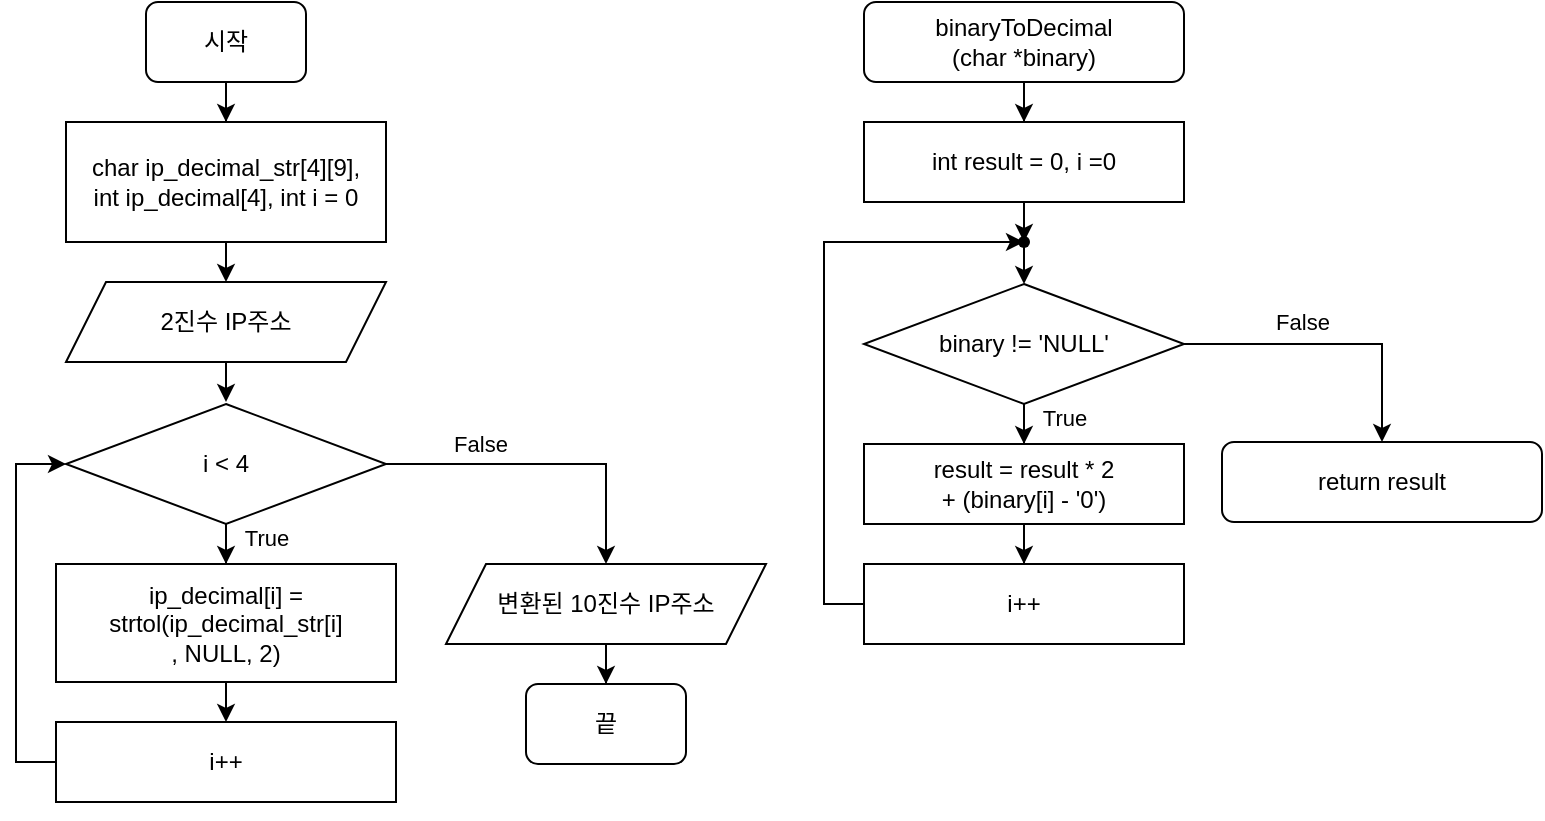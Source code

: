 <mxfile version="26.2.14">
  <diagram name="페이지-1" id="BuyM0IUo5tTknzdK7hS_">
    <mxGraphModel dx="793" dy="1070" grid="1" gridSize="10" guides="1" tooltips="1" connect="1" arrows="1" fold="1" page="1" pageScale="1" pageWidth="827" pageHeight="1169" math="0" shadow="0">
      <root>
        <mxCell id="0" />
        <mxCell id="1" parent="0" />
        <mxCell id="u2DwO2f_TJGbcGotMEJf-3" style="edgeStyle=orthogonalEdgeStyle;rounded=0;orthogonalLoop=1;jettySize=auto;html=1;" edge="1" parent="1" source="u2DwO2f_TJGbcGotMEJf-1" target="u2DwO2f_TJGbcGotMEJf-2">
          <mxGeometry relative="1" as="geometry" />
        </mxCell>
        <mxCell id="u2DwO2f_TJGbcGotMEJf-1" value="시작" style="rounded=1;whiteSpace=wrap;html=1;" vertex="1" parent="1">
          <mxGeometry x="95" y="20" width="80" height="40" as="geometry" />
        </mxCell>
        <mxCell id="u2DwO2f_TJGbcGotMEJf-5" value="" style="edgeStyle=orthogonalEdgeStyle;rounded=0;orthogonalLoop=1;jettySize=auto;html=1;" edge="1" parent="1">
          <mxGeometry relative="1" as="geometry">
            <mxPoint x="135" y="140" as="sourcePoint" />
            <mxPoint x="135" y="160" as="targetPoint" />
          </mxGeometry>
        </mxCell>
        <mxCell id="u2DwO2f_TJGbcGotMEJf-2" value="char ip_decimal_str[4][9],&lt;div&gt;int ip_decimal[4], int i = 0&lt;/div&gt;" style="rounded=0;whiteSpace=wrap;html=1;" vertex="1" parent="1">
          <mxGeometry x="55" y="80" width="160" height="60" as="geometry" />
        </mxCell>
        <mxCell id="u2DwO2f_TJGbcGotMEJf-7" style="edgeStyle=orthogonalEdgeStyle;rounded=0;orthogonalLoop=1;jettySize=auto;html=1;entryX=0.5;entryY=0;entryDx=0;entryDy=0;" edge="1" parent="1" source="u2DwO2f_TJGbcGotMEJf-4">
          <mxGeometry relative="1" as="geometry">
            <mxPoint x="135" y="220" as="targetPoint" />
          </mxGeometry>
        </mxCell>
        <mxCell id="u2DwO2f_TJGbcGotMEJf-4" value="2진수 IP주소" style="shape=parallelogram;perimeter=parallelogramPerimeter;whiteSpace=wrap;html=1;fixedSize=1;" vertex="1" parent="1">
          <mxGeometry x="55" y="160" width="160" height="40" as="geometry" />
        </mxCell>
        <mxCell id="u2DwO2f_TJGbcGotMEJf-11" style="edgeStyle=orthogonalEdgeStyle;rounded=0;orthogonalLoop=1;jettySize=auto;html=1;entryX=0.5;entryY=0;entryDx=0;entryDy=0;" edge="1" parent="1" source="u2DwO2f_TJGbcGotMEJf-8" target="u2DwO2f_TJGbcGotMEJf-10">
          <mxGeometry relative="1" as="geometry" />
        </mxCell>
        <mxCell id="u2DwO2f_TJGbcGotMEJf-17" value="True" style="edgeLabel;html=1;align=center;verticalAlign=middle;resizable=0;points=[];" vertex="1" connectable="0" parent="u2DwO2f_TJGbcGotMEJf-11">
          <mxGeometry x="0.561" y="1" relative="1" as="geometry">
            <mxPoint x="19" as="offset" />
          </mxGeometry>
        </mxCell>
        <mxCell id="u2DwO2f_TJGbcGotMEJf-19" style="edgeStyle=orthogonalEdgeStyle;rounded=0;orthogonalLoop=1;jettySize=auto;html=1;exitX=1;exitY=0.5;exitDx=0;exitDy=0;entryX=0.5;entryY=0;entryDx=0;entryDy=0;" edge="1" parent="1" source="u2DwO2f_TJGbcGotMEJf-8" target="u2DwO2f_TJGbcGotMEJf-18">
          <mxGeometry relative="1" as="geometry" />
        </mxCell>
        <mxCell id="u2DwO2f_TJGbcGotMEJf-22" value="False" style="edgeLabel;html=1;align=center;verticalAlign=middle;resizable=0;points=[];" vertex="1" connectable="0" parent="u2DwO2f_TJGbcGotMEJf-19">
          <mxGeometry x="-0.419" y="-4" relative="1" as="geometry">
            <mxPoint y="-14" as="offset" />
          </mxGeometry>
        </mxCell>
        <mxCell id="u2DwO2f_TJGbcGotMEJf-8" value="i &amp;lt; 4" style="rhombus;whiteSpace=wrap;html=1;" vertex="1" parent="1">
          <mxGeometry x="55" y="221" width="160" height="60" as="geometry" />
        </mxCell>
        <mxCell id="u2DwO2f_TJGbcGotMEJf-13" style="edgeStyle=orthogonalEdgeStyle;rounded=0;orthogonalLoop=1;jettySize=auto;html=1;entryX=0.5;entryY=0;entryDx=0;entryDy=0;" edge="1" parent="1" source="u2DwO2f_TJGbcGotMEJf-10">
          <mxGeometry relative="1" as="geometry">
            <mxPoint x="135" y="380" as="targetPoint" />
          </mxGeometry>
        </mxCell>
        <mxCell id="u2DwO2f_TJGbcGotMEJf-10" value="ip_decimal[i] =&lt;div&gt;strtol(ip_decimal_str[i]&lt;/div&gt;&lt;div&gt;, NULL, 2)&lt;/div&gt;" style="rounded=0;whiteSpace=wrap;html=1;" vertex="1" parent="1">
          <mxGeometry x="50" y="301" width="170" height="59" as="geometry" />
        </mxCell>
        <mxCell id="u2DwO2f_TJGbcGotMEJf-15" style="edgeStyle=orthogonalEdgeStyle;rounded=0;orthogonalLoop=1;jettySize=auto;html=1;" edge="1" parent="1" target="u2DwO2f_TJGbcGotMEJf-14">
          <mxGeometry relative="1" as="geometry">
            <mxPoint x="135" y="420" as="sourcePoint" />
          </mxGeometry>
        </mxCell>
        <mxCell id="u2DwO2f_TJGbcGotMEJf-16" style="edgeStyle=orthogonalEdgeStyle;rounded=0;orthogonalLoop=1;jettySize=auto;html=1;entryX=0;entryY=0.5;entryDx=0;entryDy=0;exitX=0;exitY=0.5;exitDx=0;exitDy=0;" edge="1" parent="1" source="u2DwO2f_TJGbcGotMEJf-14" target="u2DwO2f_TJGbcGotMEJf-8">
          <mxGeometry relative="1" as="geometry">
            <mxPoint x="5" y="251" as="targetPoint" />
            <Array as="points">
              <mxPoint x="30" y="400" />
              <mxPoint x="30" y="251" />
            </Array>
          </mxGeometry>
        </mxCell>
        <mxCell id="u2DwO2f_TJGbcGotMEJf-14" value="i++" style="rounded=0;whiteSpace=wrap;html=1;" vertex="1" parent="1">
          <mxGeometry x="50" y="380" width="170" height="40" as="geometry" />
        </mxCell>
        <mxCell id="u2DwO2f_TJGbcGotMEJf-21" style="edgeStyle=orthogonalEdgeStyle;rounded=0;orthogonalLoop=1;jettySize=auto;html=1;entryX=0.5;entryY=0;entryDx=0;entryDy=0;" edge="1" parent="1" source="u2DwO2f_TJGbcGotMEJf-18" target="u2DwO2f_TJGbcGotMEJf-20">
          <mxGeometry relative="1" as="geometry" />
        </mxCell>
        <mxCell id="u2DwO2f_TJGbcGotMEJf-18" value="변환된 10진수 IP주소" style="shape=parallelogram;perimeter=parallelogramPerimeter;whiteSpace=wrap;html=1;fixedSize=1;" vertex="1" parent="1">
          <mxGeometry x="245" y="301" width="160" height="40" as="geometry" />
        </mxCell>
        <mxCell id="u2DwO2f_TJGbcGotMEJf-20" value="끝" style="rounded=1;whiteSpace=wrap;html=1;" vertex="1" parent="1">
          <mxGeometry x="285" y="361" width="80" height="40" as="geometry" />
        </mxCell>
        <mxCell id="u2DwO2f_TJGbcGotMEJf-26" style="edgeStyle=orthogonalEdgeStyle;rounded=0;orthogonalLoop=1;jettySize=auto;html=1;entryX=0.5;entryY=0;entryDx=0;entryDy=0;" edge="1" parent="1" source="u2DwO2f_TJGbcGotMEJf-23" target="u2DwO2f_TJGbcGotMEJf-24">
          <mxGeometry relative="1" as="geometry" />
        </mxCell>
        <mxCell id="u2DwO2f_TJGbcGotMEJf-23" value="binaryToDecimal&lt;div&gt;(char *binary)&lt;/div&gt;" style="rounded=1;whiteSpace=wrap;html=1;" vertex="1" parent="1">
          <mxGeometry x="454" y="20" width="160" height="40" as="geometry" />
        </mxCell>
        <mxCell id="u2DwO2f_TJGbcGotMEJf-28" style="edgeStyle=orthogonalEdgeStyle;rounded=0;orthogonalLoop=1;jettySize=auto;html=1;entryX=0.5;entryY=0;entryDx=0;entryDy=0;" edge="1" parent="1" source="u2DwO2f_TJGbcGotMEJf-35" target="u2DwO2f_TJGbcGotMEJf-27">
          <mxGeometry relative="1" as="geometry" />
        </mxCell>
        <mxCell id="u2DwO2f_TJGbcGotMEJf-37" style="edgeStyle=orthogonalEdgeStyle;rounded=0;orthogonalLoop=1;jettySize=auto;html=1;" edge="1" parent="1" source="u2DwO2f_TJGbcGotMEJf-24" target="u2DwO2f_TJGbcGotMEJf-35">
          <mxGeometry relative="1" as="geometry" />
        </mxCell>
        <mxCell id="u2DwO2f_TJGbcGotMEJf-24" value="int result = 0, i =0" style="rounded=0;whiteSpace=wrap;html=1;" vertex="1" parent="1">
          <mxGeometry x="454" y="80" width="160" height="40" as="geometry" />
        </mxCell>
        <mxCell id="u2DwO2f_TJGbcGotMEJf-31" style="edgeStyle=orthogonalEdgeStyle;rounded=0;orthogonalLoop=1;jettySize=auto;html=1;entryX=0.5;entryY=0;entryDx=0;entryDy=0;" edge="1" parent="1" source="u2DwO2f_TJGbcGotMEJf-27" target="u2DwO2f_TJGbcGotMEJf-30">
          <mxGeometry relative="1" as="geometry" />
        </mxCell>
        <mxCell id="u2DwO2f_TJGbcGotMEJf-34" value="True" style="edgeLabel;html=1;align=center;verticalAlign=middle;resizable=0;points=[];" vertex="1" connectable="0" parent="u2DwO2f_TJGbcGotMEJf-31">
          <mxGeometry x="0.567" y="2" relative="1" as="geometry">
            <mxPoint x="18" as="offset" />
          </mxGeometry>
        </mxCell>
        <mxCell id="u2DwO2f_TJGbcGotMEJf-42" value="False" style="edgeStyle=orthogonalEdgeStyle;rounded=0;orthogonalLoop=1;jettySize=auto;html=1;exitX=1;exitY=0.5;exitDx=0;exitDy=0;entryX=0.5;entryY=0;entryDx=0;entryDy=0;" edge="1" parent="1" source="u2DwO2f_TJGbcGotMEJf-27" target="u2DwO2f_TJGbcGotMEJf-41">
          <mxGeometry x="-0.203" y="11" relative="1" as="geometry">
            <mxPoint as="offset" />
          </mxGeometry>
        </mxCell>
        <mxCell id="u2DwO2f_TJGbcGotMEJf-27" value="binary != &#39;NULL&#39;" style="rhombus;whiteSpace=wrap;html=1;" vertex="1" parent="1">
          <mxGeometry x="454" y="161" width="160" height="60" as="geometry" />
        </mxCell>
        <mxCell id="u2DwO2f_TJGbcGotMEJf-33" style="edgeStyle=orthogonalEdgeStyle;rounded=0;orthogonalLoop=1;jettySize=auto;html=1;entryX=0.5;entryY=0;entryDx=0;entryDy=0;" edge="1" parent="1" source="u2DwO2f_TJGbcGotMEJf-30" target="u2DwO2f_TJGbcGotMEJf-32">
          <mxGeometry relative="1" as="geometry" />
        </mxCell>
        <mxCell id="u2DwO2f_TJGbcGotMEJf-30" value="result = result * 2&lt;div&gt;+ (binary[i] - &#39;0&#39;)&lt;/div&gt;" style="rounded=0;whiteSpace=wrap;html=1;" vertex="1" parent="1">
          <mxGeometry x="454" y="241" width="160" height="40" as="geometry" />
        </mxCell>
        <mxCell id="u2DwO2f_TJGbcGotMEJf-38" style="edgeStyle=orthogonalEdgeStyle;rounded=0;orthogonalLoop=1;jettySize=auto;html=1;" edge="1" parent="1" source="u2DwO2f_TJGbcGotMEJf-32" target="u2DwO2f_TJGbcGotMEJf-35">
          <mxGeometry relative="1" as="geometry">
            <mxPoint x="414" y="140" as="targetPoint" />
            <Array as="points">
              <mxPoint x="434" y="321" />
              <mxPoint x="434" y="140" />
            </Array>
          </mxGeometry>
        </mxCell>
        <mxCell id="u2DwO2f_TJGbcGotMEJf-32" value="i++" style="rounded=0;whiteSpace=wrap;html=1;" vertex="1" parent="1">
          <mxGeometry x="454" y="301" width="160" height="40" as="geometry" />
        </mxCell>
        <mxCell id="u2DwO2f_TJGbcGotMEJf-36" value="" style="edgeStyle=orthogonalEdgeStyle;rounded=0;orthogonalLoop=1;jettySize=auto;html=1;entryDx=0;entryDy=0;exitX=1.067;exitY=0.027;exitDx=0;exitDy=0;exitPerimeter=0;" edge="1" parent="1" source="u2DwO2f_TJGbcGotMEJf-35" target="u2DwO2f_TJGbcGotMEJf-35">
          <mxGeometry relative="1" as="geometry">
            <mxPoint x="534" y="120" as="sourcePoint" />
            <mxPoint x="534" y="161" as="targetPoint" />
          </mxGeometry>
        </mxCell>
        <mxCell id="u2DwO2f_TJGbcGotMEJf-35" value="" style="shape=waypoint;sketch=0;fillStyle=solid;size=6;pointerEvents=1;points=[];fillColor=none;resizable=0;rotatable=0;perimeter=centerPerimeter;snapToPoint=1;" vertex="1" parent="1">
          <mxGeometry x="524" y="130" width="20" height="20" as="geometry" />
        </mxCell>
        <mxCell id="u2DwO2f_TJGbcGotMEJf-41" value="return result" style="rounded=1;whiteSpace=wrap;html=1;" vertex="1" parent="1">
          <mxGeometry x="633" y="240" width="160" height="40" as="geometry" />
        </mxCell>
      </root>
    </mxGraphModel>
  </diagram>
</mxfile>
